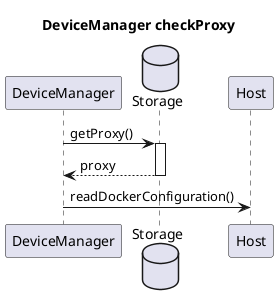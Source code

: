@startuml

title "DeviceManager checkProxy"

participant DeviceManager as DM
database Storage as Stor
participant Host

!startsub checkProxy
DM->Stor ++: getProxy()
Stor-->DM --: proxy
DM->Host: readDockerConfiguration()
!endsub
@enduml


